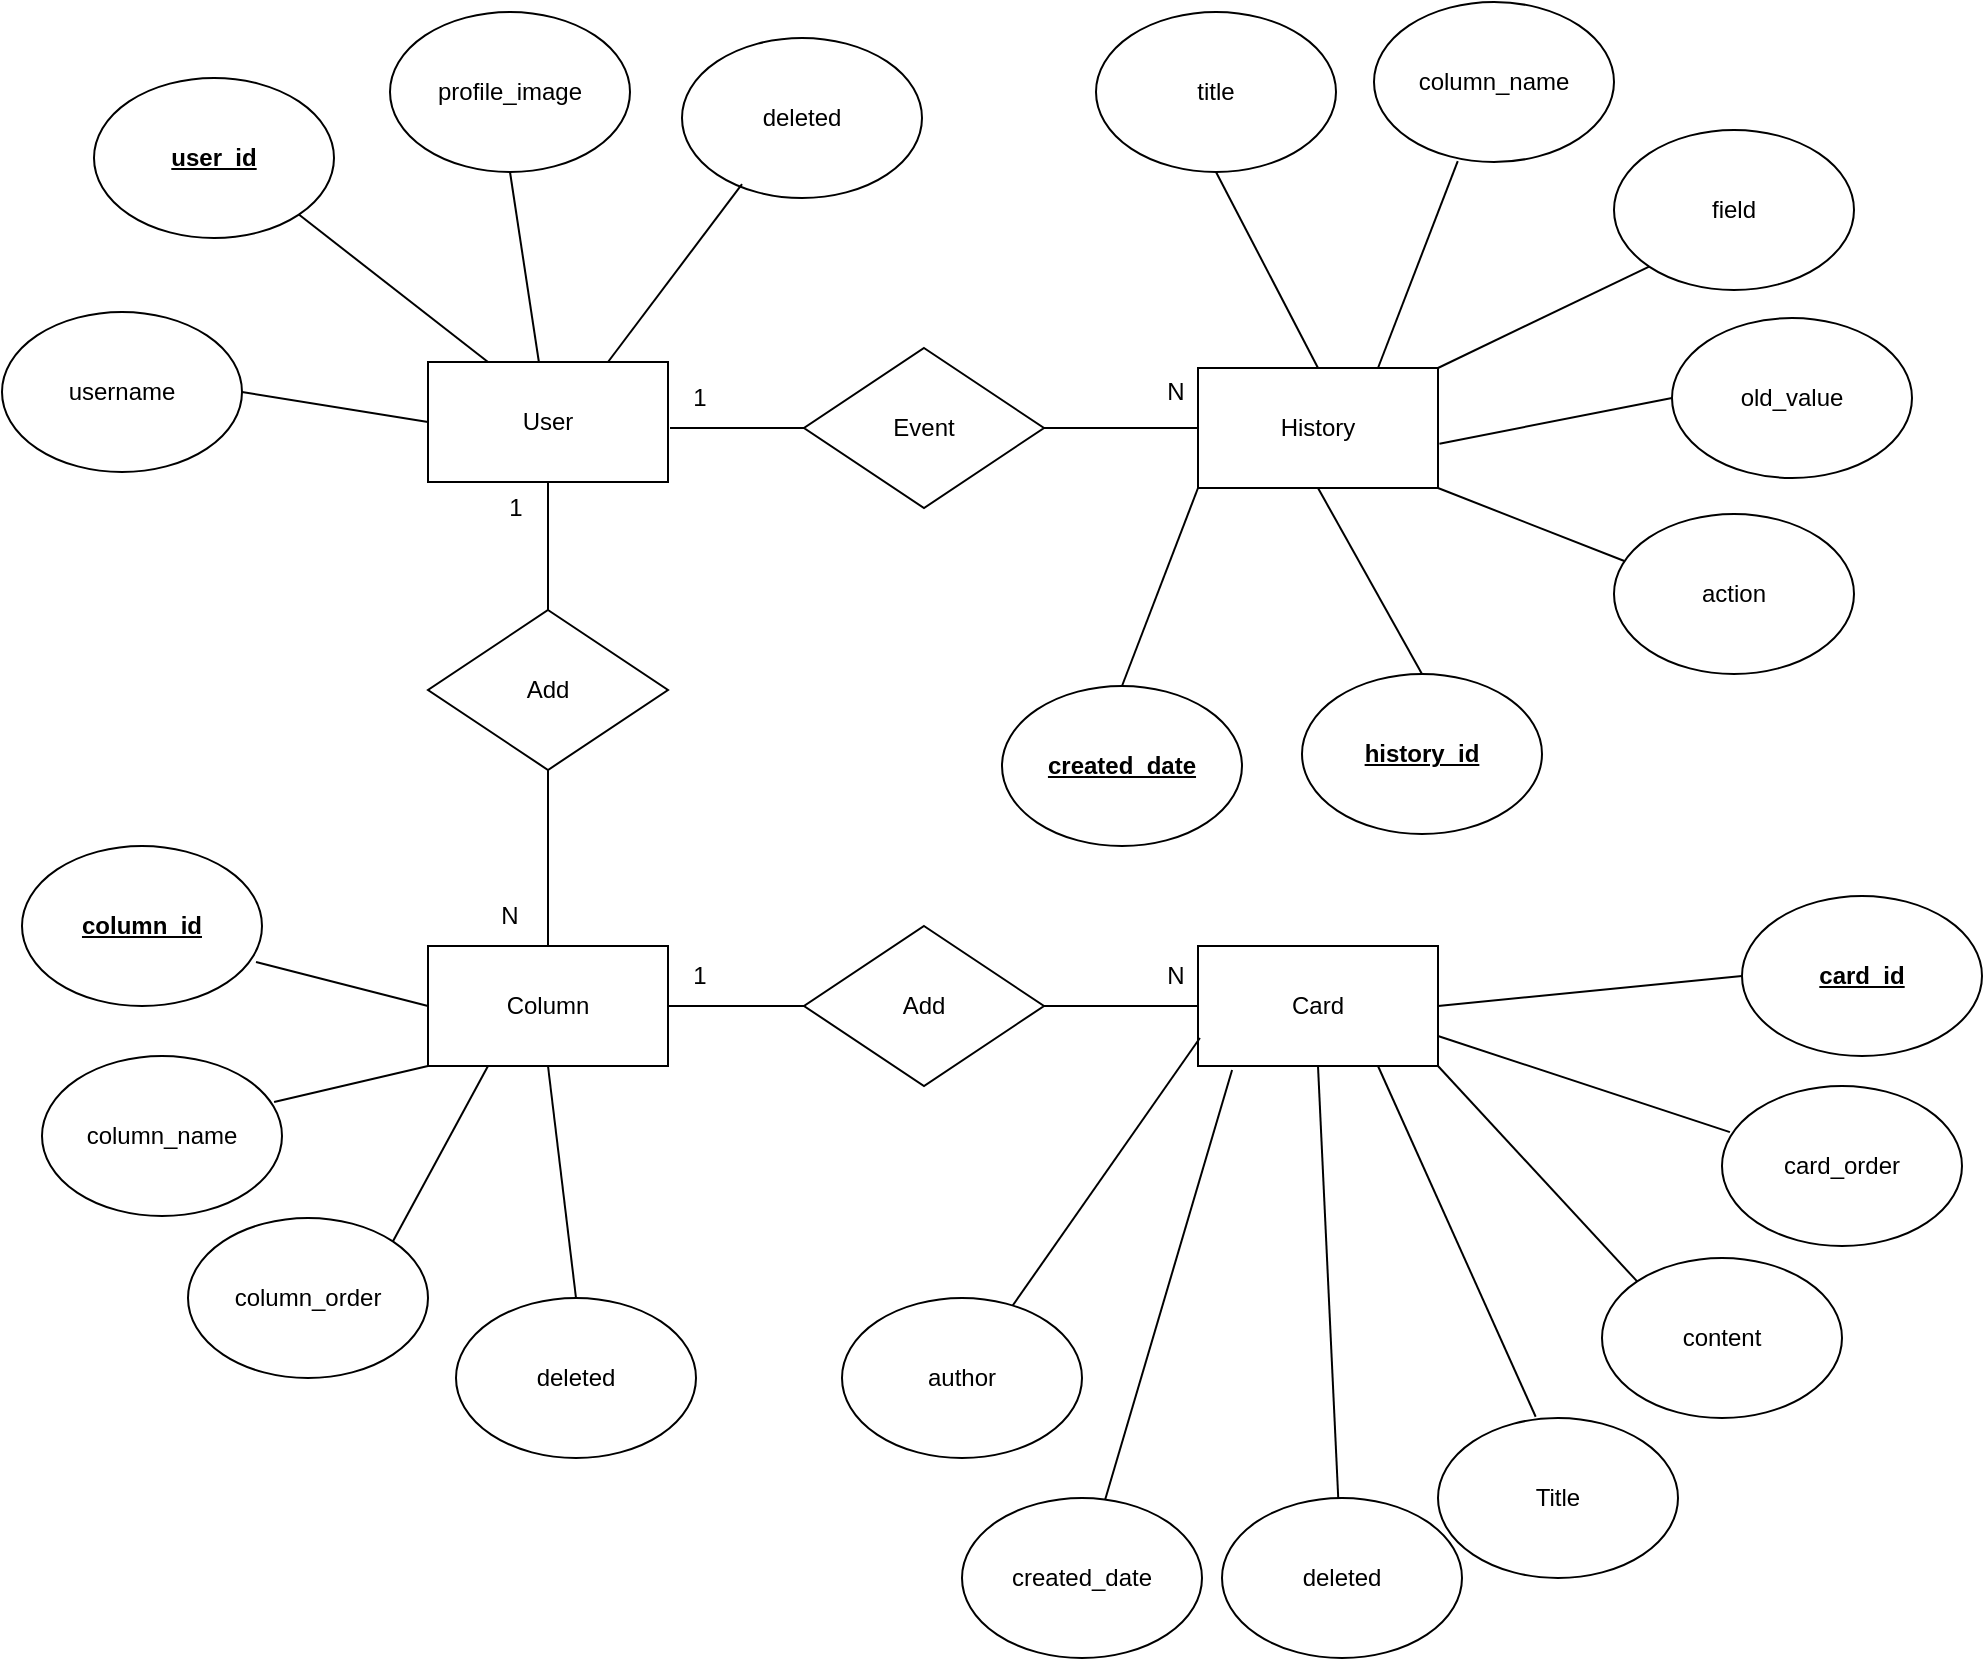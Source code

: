 <mxfile version="15.5.4" type="embed" pages="3"><diagram id="R2lEEEUBdFMjLlhIrx00" name="ER-diagram"><mxGraphModel dx="1266" dy="1119" grid="1" gridSize="10" guides="1" tooltips="1" connect="1" arrows="1" fold="1" page="1" pageScale="1" pageWidth="850" pageHeight="1100" math="0" shadow="0" extFonts="Permanent Marker^https://fonts.googleapis.com/css?family=Permanent+Marker"><root><mxCell id="0"/><mxCell id="1" parent="0"/><mxCell id="cfTX0fv1FB1LnRoCR7CJ-1" value="User" style="rounded=0;whiteSpace=wrap;html=1;" parent="1" vertex="1"><mxGeometry x="283" y="362" width="120" height="60" as="geometry"/></mxCell><mxCell id="cfTX0fv1FB1LnRoCR7CJ-3" value="Card" style="rounded=0;whiteSpace=wrap;html=1;" parent="1" vertex="1"><mxGeometry x="668" y="654" width="120" height="60" as="geometry"/></mxCell><mxCell id="cfTX0fv1FB1LnRoCR7CJ-6" value="Column" style="rounded=0;whiteSpace=wrap;html=1;" parent="1" vertex="1"><mxGeometry x="283" y="654" width="120" height="60" as="geometry"/></mxCell><mxCell id="cfTX0fv1FB1LnRoCR7CJ-7" value="Add" style="rhombus;whiteSpace=wrap;html=1;" parent="1" vertex="1"><mxGeometry x="471" y="644" width="120" height="80" as="geometry"/></mxCell><mxCell id="cfTX0fv1FB1LnRoCR7CJ-8" value="" style="endArrow=none;html=1;rounded=0;exitX=1;exitY=0.5;exitDx=0;exitDy=0;entryX=0;entryY=0.5;entryDx=0;entryDy=0;" parent="1" source="cfTX0fv1FB1LnRoCR7CJ-6" target="cfTX0fv1FB1LnRoCR7CJ-7" edge="1"><mxGeometry width="50" height="50" relative="1" as="geometry"><mxPoint x="469" y="684" as="sourcePoint"/><mxPoint x="519" y="634" as="targetPoint"/></mxGeometry></mxCell><mxCell id="cfTX0fv1FB1LnRoCR7CJ-9" value="" style="endArrow=none;html=1;rounded=0;entryX=0;entryY=0.5;entryDx=0;entryDy=0;exitX=1;exitY=0.5;exitDx=0;exitDy=0;" parent="1" source="cfTX0fv1FB1LnRoCR7CJ-7" target="cfTX0fv1FB1LnRoCR7CJ-3" edge="1"><mxGeometry width="50" height="50" relative="1" as="geometry"><mxPoint x="469" y="684" as="sourcePoint"/><mxPoint x="519" y="634" as="targetPoint"/></mxGeometry></mxCell><mxCell id="cfTX0fv1FB1LnRoCR7CJ-10" value="1" style="text;html=1;strokeColor=none;fillColor=none;align=center;verticalAlign=middle;whiteSpace=wrap;rounded=0;" parent="1" vertex="1"><mxGeometry x="389" y="654" width="60" height="30" as="geometry"/></mxCell><mxCell id="cfTX0fv1FB1LnRoCR7CJ-11" value="N" style="text;html=1;strokeColor=none;fillColor=none;align=center;verticalAlign=middle;whiteSpace=wrap;rounded=0;" parent="1" vertex="1"><mxGeometry x="627" y="654" width="60" height="30" as="geometry"/></mxCell><mxCell id="cfTX0fv1FB1LnRoCR7CJ-14" value="History" style="rounded=0;whiteSpace=wrap;html=1;" parent="1" vertex="1"><mxGeometry x="668" y="365" width="120" height="60" as="geometry"/></mxCell><mxCell id="cfTX0fv1FB1LnRoCR7CJ-15" value="title" style="ellipse;whiteSpace=wrap;html=1;" parent="1" vertex="1"><mxGeometry x="617" y="187" width="120" height="80" as="geometry"/></mxCell><mxCell id="cfTX0fv1FB1LnRoCR7CJ-17" value="action" style="ellipse;whiteSpace=wrap;html=1;" parent="1" vertex="1"><mxGeometry x="876" y="438" width="120" height="80" as="geometry"/></mxCell><mxCell id="cfTX0fv1FB1LnRoCR7CJ-26" value="1" style="text;html=1;strokeColor=none;fillColor=none;align=center;verticalAlign=middle;whiteSpace=wrap;rounded=0;" parent="1" vertex="1"><mxGeometry x="389" y="365" width="60" height="30" as="geometry"/></mxCell><mxCell id="cfTX0fv1FB1LnRoCR7CJ-27" value="N" style="text;html=1;strokeColor=none;fillColor=none;align=center;verticalAlign=middle;whiteSpace=wrap;rounded=0;" parent="1" vertex="1"><mxGeometry x="627" y="362" width="60" height="30" as="geometry"/></mxCell><mxCell id="cfTX0fv1FB1LnRoCR7CJ-31" value="" style="endArrow=none;html=1;rounded=0;exitX=0.5;exitY=0;exitDx=0;exitDy=0;entryX=0.5;entryY=1;entryDx=0;entryDy=0;" parent="1" source="cfTX0fv1FB1LnRoCR7CJ-14" target="cfTX0fv1FB1LnRoCR7CJ-15" edge="1"><mxGeometry width="50" height="50" relative="1" as="geometry"><mxPoint x="762" y="311" as="sourcePoint"/><mxPoint x="812" y="261" as="targetPoint"/></mxGeometry></mxCell><mxCell id="cfTX0fv1FB1LnRoCR7CJ-32" value="" style="endArrow=none;html=1;rounded=0;exitX=1;exitY=1;exitDx=0;exitDy=0;entryX=0.043;entryY=0.294;entryDx=0;entryDy=0;entryPerimeter=0;" parent="1" source="cfTX0fv1FB1LnRoCR7CJ-14" target="cfTX0fv1FB1LnRoCR7CJ-17" edge="1"><mxGeometry width="50" height="50" relative="1" as="geometry"><mxPoint x="794" y="350" as="sourcePoint"/><mxPoint x="651.0" y="294" as="targetPoint"/></mxGeometry></mxCell><mxCell id="cfTX0fv1FB1LnRoCR7CJ-37" value="Add" style="rhombus;whiteSpace=wrap;html=1;" parent="1" vertex="1"><mxGeometry x="283" y="486" width="120" height="80" as="geometry"/></mxCell><mxCell id="cfTX0fv1FB1LnRoCR7CJ-39" value="" style="endArrow=none;html=1;rounded=0;entryX=0.5;entryY=1;entryDx=0;entryDy=0;exitX=0.5;exitY=0;exitDx=0;exitDy=0;" parent="1" source="cfTX0fv1FB1LnRoCR7CJ-6" target="cfTX0fv1FB1LnRoCR7CJ-37" edge="1"><mxGeometry width="50" height="50" relative="1" as="geometry"><mxPoint x="329" y="557" as="sourcePoint"/><mxPoint x="379" y="507" as="targetPoint"/></mxGeometry></mxCell><mxCell id="cfTX0fv1FB1LnRoCR7CJ-40" value="" style="endArrow=none;html=1;rounded=0;entryX=0.5;entryY=1;entryDx=0;entryDy=0;exitX=0.5;exitY=0;exitDx=0;exitDy=0;" parent="1" source="cfTX0fv1FB1LnRoCR7CJ-37" target="cfTX0fv1FB1LnRoCR7CJ-1" edge="1"><mxGeometry width="50" height="50" relative="1" as="geometry"><mxPoint x="161" y="617" as="sourcePoint"/><mxPoint x="210.92" y="547.92" as="targetPoint"/></mxGeometry></mxCell><mxCell id="cfTX0fv1FB1LnRoCR7CJ-43" value="N" style="text;html=1;strokeColor=none;fillColor=none;align=center;verticalAlign=middle;whiteSpace=wrap;rounded=0;" parent="1" vertex="1"><mxGeometry x="294" y="624" width="60" height="30" as="geometry"/></mxCell><mxCell id="cfTX0fv1FB1LnRoCR7CJ-44" value="1" style="text;html=1;strokeColor=none;fillColor=none;align=center;verticalAlign=middle;whiteSpace=wrap;rounded=0;" parent="1" vertex="1"><mxGeometry x="297" y="420" width="60" height="30" as="geometry"/></mxCell><mxCell id="cfTX0fv1FB1LnRoCR7CJ-48" value="Title" style="ellipse;whiteSpace=wrap;html=1;" parent="1" vertex="1"><mxGeometry x="788" y="890" width="120" height="80" as="geometry"/></mxCell><mxCell id="cfTX0fv1FB1LnRoCR7CJ-49" value="content" style="ellipse;whiteSpace=wrap;html=1;" parent="1" vertex="1"><mxGeometry x="870" y="810" width="120" height="80" as="geometry"/></mxCell><mxCell id="cfTX0fv1FB1LnRoCR7CJ-50" value="" style="endArrow=none;html=1;rounded=0;entryX=0.75;entryY=1;entryDx=0;entryDy=0;exitX=0.407;exitY=-0.008;exitDx=0;exitDy=0;exitPerimeter=0;" parent="1" source="cfTX0fv1FB1LnRoCR7CJ-48" target="cfTX0fv1FB1LnRoCR7CJ-3" edge="1"><mxGeometry width="50" height="50" relative="1" as="geometry"><mxPoint x="394" y="605" as="sourcePoint"/><mxPoint x="444" y="555" as="targetPoint"/></mxGeometry></mxCell><mxCell id="cfTX0fv1FB1LnRoCR7CJ-51" value="" style="endArrow=none;html=1;rounded=0;entryX=1;entryY=1;entryDx=0;entryDy=0;exitX=0;exitY=0;exitDx=0;exitDy=0;" parent="1" source="cfTX0fv1FB1LnRoCR7CJ-49" target="cfTX0fv1FB1LnRoCR7CJ-3" edge="1"><mxGeometry width="50" height="50" relative="1" as="geometry"><mxPoint x="771.64" y="794.6" as="sourcePoint"/><mxPoint x="739" y="724" as="targetPoint"/></mxGeometry></mxCell><mxCell id="cfTX0fv1FB1LnRoCR7CJ-52" value="username" style="ellipse;whiteSpace=wrap;html=1;" parent="1" vertex="1"><mxGeometry x="70" y="337" width="120" height="80" as="geometry"/></mxCell><mxCell id="cfTX0fv1FB1LnRoCR7CJ-53" value="" style="endArrow=none;html=1;rounded=0;entryX=1;entryY=0.5;entryDx=0;entryDy=0;exitX=0;exitY=0.5;exitDx=0;exitDy=0;" parent="1" source="cfTX0fv1FB1LnRoCR7CJ-1" target="cfTX0fv1FB1LnRoCR7CJ-52" edge="1"><mxGeometry width="50" height="50" relative="1" as="geometry"><mxPoint x="363" y="506" as="sourcePoint"/><mxPoint x="413" y="456" as="targetPoint"/></mxGeometry></mxCell><mxCell id="cfTX0fv1FB1LnRoCR7CJ-54" value="profile_image" style="ellipse;whiteSpace=wrap;html=1;" parent="1" vertex="1"><mxGeometry x="264" y="187" width="120" height="80" as="geometry"/></mxCell><mxCell id="cfTX0fv1FB1LnRoCR7CJ-55" value="" style="endArrow=none;html=1;rounded=0;entryX=0.5;entryY=1;entryDx=0;entryDy=0;" parent="1" source="cfTX0fv1FB1LnRoCR7CJ-1" target="cfTX0fv1FB1LnRoCR7CJ-54" edge="1"><mxGeometry width="50" height="50" relative="1" as="geometry"><mxPoint x="413" y="387" as="sourcePoint"/><mxPoint x="482.0" y="387" as="targetPoint"/></mxGeometry></mxCell><mxCell id="cfTX0fv1FB1LnRoCR7CJ-56" value="&lt;u&gt;&lt;b&gt;user_id&lt;/b&gt;&lt;/u&gt;" style="ellipse;whiteSpace=wrap;html=1;" parent="1" vertex="1"><mxGeometry x="116" y="220" width="120" height="80" as="geometry"/></mxCell><mxCell id="cfTX0fv1FB1LnRoCR7CJ-57" value="" style="endArrow=none;html=1;rounded=0;entryX=1;entryY=1;entryDx=0;entryDy=0;exitX=0.25;exitY=0;exitDx=0;exitDy=0;" parent="1" source="cfTX0fv1FB1LnRoCR7CJ-1" target="cfTX0fv1FB1LnRoCR7CJ-56" edge="1"><mxGeometry width="50" height="50" relative="1" as="geometry"><mxPoint x="413" y="372" as="sourcePoint"/><mxPoint x="499.574" y="322.284" as="targetPoint"/></mxGeometry></mxCell><mxCell id="cfTX0fv1FB1LnRoCR7CJ-58" value="column_name" style="ellipse;whiteSpace=wrap;html=1;" parent="1" vertex="1"><mxGeometry x="756" y="182" width="120" height="80" as="geometry"/></mxCell><mxCell id="cfTX0fv1FB1LnRoCR7CJ-59" value="field" style="ellipse;whiteSpace=wrap;html=1;" parent="1" vertex="1"><mxGeometry x="876" y="246" width="120" height="80" as="geometry"/></mxCell><mxCell id="cfTX0fv1FB1LnRoCR7CJ-60" value="" style="endArrow=none;html=1;rounded=0;entryX=0.349;entryY=0.994;entryDx=0;entryDy=0;exitX=0.75;exitY=0;exitDx=0;exitDy=0;entryPerimeter=0;" parent="1" source="cfTX0fv1FB1LnRoCR7CJ-14" target="cfTX0fv1FB1LnRoCR7CJ-58" edge="1"><mxGeometry width="50" height="50" relative="1" as="geometry"><mxPoint x="808" y="453" as="sourcePoint"/><mxPoint x="858" y="403" as="targetPoint"/></mxGeometry></mxCell><mxCell id="cfTX0fv1FB1LnRoCR7CJ-61" value="" style="endArrow=none;html=1;rounded=0;entryX=0;entryY=1;entryDx=0;entryDy=0;exitX=1;exitY=0;exitDx=0;exitDy=0;" parent="1" source="cfTX0fv1FB1LnRoCR7CJ-14" target="cfTX0fv1FB1LnRoCR7CJ-59" edge="1"><mxGeometry width="50" height="50" relative="1" as="geometry"><mxPoint x="764" y="350" as="sourcePoint"/><mxPoint x="702" y="230" as="targetPoint"/></mxGeometry></mxCell><mxCell id="cfTX0fv1FB1LnRoCR7CJ-62" value="old_value" style="ellipse;whiteSpace=wrap;html=1;" parent="1" vertex="1"><mxGeometry x="905" y="340" width="120" height="80" as="geometry"/></mxCell><mxCell id="cfTX0fv1FB1LnRoCR7CJ-63" value="" style="endArrow=none;html=1;rounded=0;exitX=1.006;exitY=0.631;exitDx=0;exitDy=0;entryX=0;entryY=0.5;entryDx=0;entryDy=0;exitPerimeter=0;" parent="1" source="cfTX0fv1FB1LnRoCR7CJ-14" target="cfTX0fv1FB1LnRoCR7CJ-62" edge="1"><mxGeometry width="50" height="50" relative="1" as="geometry"><mxPoint x="854" y="365" as="sourcePoint"/><mxPoint x="962.44" y="332.08" as="targetPoint"/></mxGeometry></mxCell><mxCell id="cfTX0fv1FB1LnRoCR7CJ-65" value="column_name" style="ellipse;whiteSpace=wrap;html=1;" parent="1" vertex="1"><mxGeometry x="90" y="709" width="120" height="80" as="geometry"/></mxCell><mxCell id="cfTX0fv1FB1LnRoCR7CJ-67" value="" style="endArrow=none;html=1;rounded=0;exitX=0.967;exitY=0.288;exitDx=0;exitDy=0;exitPerimeter=0;entryX=0;entryY=1;entryDx=0;entryDy=0;" parent="1" source="cfTX0fv1FB1LnRoCR7CJ-65" target="cfTX0fv1FB1LnRoCR7CJ-6" edge="1"><mxGeometry width="50" height="50" relative="1" as="geometry"><mxPoint x="86" y="545" as="sourcePoint"/><mxPoint x="280" y="700" as="targetPoint"/></mxGeometry></mxCell><mxCell id="cfTX0fv1FB1LnRoCR7CJ-68" value="column_order" style="ellipse;whiteSpace=wrap;html=1;" parent="1" vertex="1"><mxGeometry x="163" y="790" width="120" height="80" as="geometry"/></mxCell><mxCell id="cfTX0fv1FB1LnRoCR7CJ-69" value="card_order" style="ellipse;whiteSpace=wrap;html=1;" parent="1" vertex="1"><mxGeometry x="930" y="724" width="120" height="80" as="geometry"/></mxCell><mxCell id="cfTX0fv1FB1LnRoCR7CJ-70" value="" style="endArrow=none;html=1;rounded=0;entryX=0.033;entryY=0.288;entryDx=0;entryDy=0;exitX=1;exitY=0.75;exitDx=0;exitDy=0;entryPerimeter=0;" parent="1" source="cfTX0fv1FB1LnRoCR7CJ-3" target="cfTX0fv1FB1LnRoCR7CJ-69" edge="1"><mxGeometry width="50" height="50" relative="1" as="geometry"><mxPoint x="490" y="520" as="sourcePoint"/><mxPoint x="540" y="470" as="targetPoint"/></mxGeometry></mxCell><mxCell id="cfTX0fv1FB1LnRoCR7CJ-71" value="" style="endArrow=none;html=1;rounded=0;entryX=0.25;entryY=1;entryDx=0;entryDy=0;exitX=1;exitY=0;exitDx=0;exitDy=0;" parent="1" source="cfTX0fv1FB1LnRoCR7CJ-68" target="cfTX0fv1FB1LnRoCR7CJ-6" edge="1"><mxGeometry width="50" height="50" relative="1" as="geometry"><mxPoint x="490" y="520" as="sourcePoint"/><mxPoint x="540" y="470" as="targetPoint"/></mxGeometry></mxCell><mxCell id="cfTX0fv1FB1LnRoCR7CJ-72" value="Event" style="rhombus;whiteSpace=wrap;html=1;" parent="1" vertex="1"><mxGeometry x="471" y="355" width="120" height="80" as="geometry"/></mxCell><mxCell id="cfTX0fv1FB1LnRoCR7CJ-75" value="" style="endArrow=none;html=1;rounded=0;entryX=0.25;entryY=1;entryDx=0;entryDy=0;exitX=0;exitY=0.5;exitDx=0;exitDy=0;" parent="1" source="cfTX0fv1FB1LnRoCR7CJ-72" target="cfTX0fv1FB1LnRoCR7CJ-26" edge="1"><mxGeometry width="50" height="50" relative="1" as="geometry"><mxPoint x="353" y="496" as="sourcePoint"/><mxPoint x="353" y="432" as="targetPoint"/></mxGeometry></mxCell><mxCell id="cfTX0fv1FB1LnRoCR7CJ-76" value="" style="endArrow=none;html=1;rounded=0;entryX=1;entryY=0.5;entryDx=0;entryDy=0;exitX=0;exitY=0.5;exitDx=0;exitDy=0;" parent="1" source="cfTX0fv1FB1LnRoCR7CJ-14" target="cfTX0fv1FB1LnRoCR7CJ-72" edge="1"><mxGeometry width="50" height="50" relative="1" as="geometry"><mxPoint x="481" y="405" as="sourcePoint"/><mxPoint x="414" y="405" as="targetPoint"/></mxGeometry></mxCell><mxCell id="cfTX0fv1FB1LnRoCR7CJ-77" value="deleted" style="ellipse;whiteSpace=wrap;html=1;" parent="1" vertex="1"><mxGeometry x="410" y="200" width="120" height="80" as="geometry"/></mxCell><mxCell id="cfTX0fv1FB1LnRoCR7CJ-78" value="" style="endArrow=none;html=1;rounded=0;entryX=0.25;entryY=0.913;entryDx=0;entryDy=0;entryPerimeter=0;exitX=0.75;exitY=0;exitDx=0;exitDy=0;" parent="1" source="cfTX0fv1FB1LnRoCR7CJ-1" target="cfTX0fv1FB1LnRoCR7CJ-77" edge="1"><mxGeometry width="50" height="50" relative="1" as="geometry"><mxPoint x="490" y="550" as="sourcePoint"/><mxPoint x="540" y="500" as="targetPoint"/></mxGeometry></mxCell><mxCell id="cfTX0fv1FB1LnRoCR7CJ-82" value="deleted" style="ellipse;whiteSpace=wrap;html=1;" parent="1" vertex="1"><mxGeometry x="680" y="930" width="120" height="80" as="geometry"/></mxCell><mxCell id="cfTX0fv1FB1LnRoCR7CJ-83" value="" style="endArrow=none;html=1;rounded=0;entryX=0.5;entryY=1;entryDx=0;entryDy=0;" parent="1" source="cfTX0fv1FB1LnRoCR7CJ-82" target="cfTX0fv1FB1LnRoCR7CJ-3" edge="1"><mxGeometry width="50" height="50" relative="1" as="geometry"><mxPoint x="768" y="435" as="sourcePoint"/><mxPoint x="827.44" y="522.32" as="targetPoint"/></mxGeometry></mxCell><mxCell id="cfTX0fv1FB1LnRoCR7CJ-84" value="deleted" style="ellipse;whiteSpace=wrap;html=1;" parent="1" vertex="1"><mxGeometry x="297" y="830" width="120" height="80" as="geometry"/></mxCell><mxCell id="cfTX0fv1FB1LnRoCR7CJ-85" value="" style="endArrow=none;html=1;rounded=0;entryX=0.5;entryY=1;entryDx=0;entryDy=0;exitX=0.5;exitY=0;exitDx=0;exitDy=0;" parent="1" source="cfTX0fv1FB1LnRoCR7CJ-84" target="cfTX0fv1FB1LnRoCR7CJ-6" edge="1"><mxGeometry width="50" height="50" relative="1" as="geometry"><mxPoint x="228.426" y="781.716" as="sourcePoint"/><mxPoint x="323" y="724" as="targetPoint"/></mxGeometry></mxCell><mxCell id="pYAy-8-eSZy47OHJ8XKb-3" value="&lt;u&gt;&lt;b&gt;history_id&lt;/b&gt;&lt;/u&gt;" style="ellipse;whiteSpace=wrap;html=1;" parent="1" vertex="1"><mxGeometry x="720" y="518" width="120" height="80" as="geometry"/></mxCell><mxCell id="pYAy-8-eSZy47OHJ8XKb-4" value="" style="endArrow=none;html=1;rounded=0;entryX=0.5;entryY=1;entryDx=0;entryDy=0;exitX=0.5;exitY=0;exitDx=0;exitDy=0;" parent="1" source="pYAy-8-eSZy47OHJ8XKb-3" target="cfTX0fv1FB1LnRoCR7CJ-14" edge="1"><mxGeometry width="50" height="50" relative="1" as="geometry"><mxPoint x="720" y="570" as="sourcePoint"/><mxPoint x="770" y="520" as="targetPoint"/></mxGeometry></mxCell><mxCell id="pYAy-8-eSZy47OHJ8XKb-5" value="" style="endArrow=none;html=1;rounded=0;exitX=1;exitY=0.5;exitDx=0;exitDy=0;entryX=0;entryY=0.5;entryDx=0;entryDy=0;" parent="1" source="cfTX0fv1FB1LnRoCR7CJ-3" target="pYAy-8-eSZy47OHJ8XKb-7" edge="1"><mxGeometry width="50" height="50" relative="1" as="geometry"><mxPoint x="798" y="709" as="sourcePoint"/><mxPoint x="940" y="670" as="targetPoint"/></mxGeometry></mxCell><mxCell id="pYAy-8-eSZy47OHJ8XKb-7" value="&lt;u&gt;&lt;b&gt;card_id&lt;/b&gt;&lt;/u&gt;" style="ellipse;whiteSpace=wrap;html=1;" parent="1" vertex="1"><mxGeometry x="940" y="629" width="120" height="80" as="geometry"/></mxCell><mxCell id="pYAy-8-eSZy47OHJ8XKb-8" value="&lt;u&gt;&lt;b&gt;column_id&lt;/b&gt;&lt;/u&gt;" style="ellipse;whiteSpace=wrap;html=1;" parent="1" vertex="1"><mxGeometry x="80" y="604" width="120" height="80" as="geometry"/></mxCell><mxCell id="pYAy-8-eSZy47OHJ8XKb-9" value="" style="endArrow=none;html=1;rounded=0;exitX=0.975;exitY=0.725;exitDx=0;exitDy=0;exitPerimeter=0;entryX=0;entryY=0.5;entryDx=0;entryDy=0;" parent="1" source="pYAy-8-eSZy47OHJ8XKb-8" target="cfTX0fv1FB1LnRoCR7CJ-6" edge="1"><mxGeometry width="50" height="50" relative="1" as="geometry"><mxPoint x="206.04" y="733.04" as="sourcePoint"/><mxPoint x="290" y="710" as="targetPoint"/></mxGeometry></mxCell><mxCell id="WkFVnvuroHdCiAqMD5DS-1" value="created_date" style="ellipse;whiteSpace=wrap;html=1;" vertex="1" parent="1"><mxGeometry x="550" y="930" width="120" height="80" as="geometry"/></mxCell><mxCell id="WkFVnvuroHdCiAqMD5DS-2" value="" style="endArrow=none;html=1;rounded=0;entryX=0.142;entryY=1.033;entryDx=0;entryDy=0;entryPerimeter=0;" edge="1" parent="1" source="WkFVnvuroHdCiAqMD5DS-1" target="cfTX0fv1FB1LnRoCR7CJ-3"><mxGeometry width="50" height="50" relative="1" as="geometry"><mxPoint x="708" y="430" as="sourcePoint"/><mxPoint x="668" y="709" as="targetPoint"/></mxGeometry></mxCell><mxCell id="WkFVnvuroHdCiAqMD5DS-3" value="author" style="ellipse;whiteSpace=wrap;html=1;" vertex="1" parent="1"><mxGeometry x="490" y="830" width="120" height="80" as="geometry"/></mxCell><mxCell id="WkFVnvuroHdCiAqMD5DS-4" value="" style="endArrow=none;html=1;rounded=0;entryX=0.008;entryY=0.767;entryDx=0;entryDy=0;entryPerimeter=0;" edge="1" parent="1" source="WkFVnvuroHdCiAqMD5DS-3" target="cfTX0fv1FB1LnRoCR7CJ-3"><mxGeometry width="50" height="50" relative="1" as="geometry"><mxPoint x="648" y="330" as="sourcePoint"/><mxPoint x="608" y="609" as="targetPoint"/></mxGeometry></mxCell><mxCell id="WkFVnvuroHdCiAqMD5DS-5" value="&lt;u&gt;&lt;b&gt;created_date&lt;/b&gt;&lt;/u&gt;" style="ellipse;whiteSpace=wrap;html=1;" vertex="1" parent="1"><mxGeometry x="570" y="524" width="120" height="80" as="geometry"/></mxCell><mxCell id="WkFVnvuroHdCiAqMD5DS-6" value="" style="endArrow=none;html=1;rounded=0;entryX=0;entryY=1;entryDx=0;entryDy=0;exitX=0.5;exitY=0;exitDx=0;exitDy=0;" edge="1" parent="1" source="WkFVnvuroHdCiAqMD5DS-5" target="cfTX0fv1FB1LnRoCR7CJ-14"><mxGeometry width="50" height="50" relative="1" as="geometry"><mxPoint x="580" y="567" as="sourcePoint"/><mxPoint x="588" y="422" as="targetPoint"/></mxGeometry></mxCell></root></mxGraphModel></diagram><diagram id="3Mj_N4ceJ7-gKBOsm1vR" name="Schema"><mxGraphModel dx="738" dy="653" grid="1" gridSize="10" guides="1" tooltips="1" connect="1" arrows="1" fold="1" page="1" pageScale="1" pageWidth="827" pageHeight="1169" math="0" shadow="0"><root><mxCell id="0"/><mxCell id="1" parent="0"/><mxCell id="s-Qw_RlzwjVVCReGhYUF-1" value="User" style="shape=table;startSize=30;container=1;collapsible=1;childLayout=tableLayout;fixedRows=1;rowLines=0;fontStyle=1;align=center;resizeLast=1;" parent="1" vertex="1"><mxGeometry x="90" y="120" width="220" height="150" as="geometry"/></mxCell><mxCell id="s-Qw_RlzwjVVCReGhYUF-2" value="" style="shape=tableRow;horizontal=0;startSize=0;swimlaneHead=0;swimlaneBody=0;fillColor=none;collapsible=0;dropTarget=0;points=[[0,0.5],[1,0.5]];portConstraint=eastwest;top=0;left=0;right=0;bottom=1;" parent="s-Qw_RlzwjVVCReGhYUF-1" vertex="1"><mxGeometry y="30" width="220" height="30" as="geometry"/></mxCell><mxCell id="s-Qw_RlzwjVVCReGhYUF-3" value="PK" style="shape=partialRectangle;connectable=0;fillColor=none;top=0;left=0;bottom=0;right=0;fontStyle=1;overflow=hidden;" parent="s-Qw_RlzwjVVCReGhYUF-2" vertex="1"><mxGeometry width="30" height="30" as="geometry"><mxRectangle width="30" height="30" as="alternateBounds"/></mxGeometry></mxCell><mxCell id="s-Qw_RlzwjVVCReGhYUF-4" value="user_id" style="shape=partialRectangle;connectable=0;fillColor=none;top=0;left=0;bottom=0;right=0;align=left;spacingLeft=6;fontStyle=5;overflow=hidden;" parent="s-Qw_RlzwjVVCReGhYUF-2" vertex="1"><mxGeometry x="30" width="190" height="30" as="geometry"><mxRectangle width="190" height="30" as="alternateBounds"/></mxGeometry></mxCell><mxCell id="s-Qw_RlzwjVVCReGhYUF-5" value="" style="shape=tableRow;horizontal=0;startSize=0;swimlaneHead=0;swimlaneBody=0;fillColor=none;collapsible=0;dropTarget=0;points=[[0,0.5],[1,0.5]];portConstraint=eastwest;top=0;left=0;right=0;bottom=0;" parent="s-Qw_RlzwjVVCReGhYUF-1" vertex="1"><mxGeometry y="60" width="220" height="30" as="geometry"/></mxCell><mxCell id="s-Qw_RlzwjVVCReGhYUF-6" value="" style="shape=partialRectangle;connectable=0;fillColor=none;top=0;left=0;bottom=0;right=0;editable=1;overflow=hidden;" parent="s-Qw_RlzwjVVCReGhYUF-5" vertex="1"><mxGeometry width="30" height="30" as="geometry"><mxRectangle width="30" height="30" as="alternateBounds"/></mxGeometry></mxCell><mxCell id="s-Qw_RlzwjVVCReGhYUF-7" value="username        " style="shape=partialRectangle;connectable=0;fillColor=none;top=0;left=0;bottom=0;right=0;align=left;spacingLeft=6;overflow=hidden;" parent="s-Qw_RlzwjVVCReGhYUF-5" vertex="1"><mxGeometry x="30" width="190" height="30" as="geometry"><mxRectangle width="190" height="30" as="alternateBounds"/></mxGeometry></mxCell><mxCell id="s-Qw_RlzwjVVCReGhYUF-8" value="" style="shape=tableRow;horizontal=0;startSize=0;swimlaneHead=0;swimlaneBody=0;fillColor=none;collapsible=0;dropTarget=0;points=[[0,0.5],[1,0.5]];portConstraint=eastwest;top=0;left=0;right=0;bottom=0;" parent="s-Qw_RlzwjVVCReGhYUF-1" vertex="1"><mxGeometry y="90" width="220" height="30" as="geometry"/></mxCell><mxCell id="s-Qw_RlzwjVVCReGhYUF-9" value="            " style="shape=partialRectangle;connectable=0;fillColor=none;top=0;left=0;bottom=0;right=0;editable=1;overflow=hidden;" parent="s-Qw_RlzwjVVCReGhYUF-8" vertex="1"><mxGeometry width="30" height="30" as="geometry"><mxRectangle width="30" height="30" as="alternateBounds"/></mxGeometry></mxCell><mxCell id="s-Qw_RlzwjVVCReGhYUF-10" value="profile_image" style="shape=partialRectangle;connectable=0;fillColor=none;top=0;left=0;bottom=0;right=0;align=left;spacingLeft=6;overflow=hidden;" parent="s-Qw_RlzwjVVCReGhYUF-8" vertex="1"><mxGeometry x="30" width="190" height="30" as="geometry"><mxRectangle width="190" height="30" as="alternateBounds"/></mxGeometry></mxCell><mxCell id="s-Qw_RlzwjVVCReGhYUF-11" value="" style="shape=tableRow;horizontal=0;startSize=0;swimlaneHead=0;swimlaneBody=0;fillColor=none;collapsible=0;dropTarget=0;points=[[0,0.5],[1,0.5]];portConstraint=eastwest;top=0;left=0;right=0;bottom=0;" parent="s-Qw_RlzwjVVCReGhYUF-1" vertex="1"><mxGeometry y="120" width="220" height="30" as="geometry"/></mxCell><mxCell id="s-Qw_RlzwjVVCReGhYUF-12" value="" style="shape=partialRectangle;connectable=0;fillColor=none;top=0;left=0;bottom=0;right=0;editable=1;overflow=hidden;" parent="s-Qw_RlzwjVVCReGhYUF-11" vertex="1"><mxGeometry width="30" height="30" as="geometry"><mxRectangle width="30" height="30" as="alternateBounds"/></mxGeometry></mxCell><mxCell id="s-Qw_RlzwjVVCReGhYUF-13" value="deleted" style="shape=partialRectangle;connectable=0;fillColor=none;top=0;left=0;bottom=0;right=0;align=left;spacingLeft=6;overflow=hidden;" parent="s-Qw_RlzwjVVCReGhYUF-11" vertex="1"><mxGeometry x="30" width="190" height="30" as="geometry"><mxRectangle width="190" height="30" as="alternateBounds"/></mxGeometry></mxCell><mxCell id="s-Qw_RlzwjVVCReGhYUF-35" value="History" style="shape=table;startSize=30;container=1;collapsible=1;childLayout=tableLayout;fixedRows=1;rowLines=0;fontStyle=1;align=center;resizeLast=1;" parent="1" vertex="1"><mxGeometry x="420" y="120" width="220" height="270" as="geometry"/></mxCell><mxCell id="s-Qw_RlzwjVVCReGhYUF-36" value="" style="shape=tableRow;horizontal=0;startSize=0;swimlaneHead=0;swimlaneBody=0;fillColor=none;collapsible=0;dropTarget=0;points=[[0,0.5],[1,0.5]];portConstraint=eastwest;top=0;left=0;right=0;bottom=1;" parent="s-Qw_RlzwjVVCReGhYUF-35" vertex="1"><mxGeometry y="30" width="220" height="30" as="geometry"/></mxCell><mxCell id="s-Qw_RlzwjVVCReGhYUF-37" value="PK" style="shape=partialRectangle;connectable=0;fillColor=none;top=0;left=0;bottom=0;right=0;fontStyle=1;overflow=hidden;" parent="s-Qw_RlzwjVVCReGhYUF-36" vertex="1"><mxGeometry width="30" height="30" as="geometry"><mxRectangle width="30" height="30" as="alternateBounds"/></mxGeometry></mxCell><mxCell id="s-Qw_RlzwjVVCReGhYUF-38" value="history_id" style="shape=partialRectangle;connectable=0;fillColor=none;top=0;left=0;bottom=0;right=0;align=left;spacingLeft=6;fontStyle=5;overflow=hidden;" parent="s-Qw_RlzwjVVCReGhYUF-36" vertex="1"><mxGeometry x="30" width="190" height="30" as="geometry"><mxRectangle width="190" height="30" as="alternateBounds"/></mxGeometry></mxCell><mxCell id="s-Qw_RlzwjVVCReGhYUF-39" value="" style="shape=tableRow;horizontal=0;startSize=0;swimlaneHead=0;swimlaneBody=0;fillColor=none;collapsible=0;dropTarget=0;points=[[0,0.5],[1,0.5]];portConstraint=eastwest;top=0;left=0;right=0;bottom=0;" parent="s-Qw_RlzwjVVCReGhYUF-35" vertex="1"><mxGeometry y="60" width="220" height="30" as="geometry"/></mxCell><mxCell id="s-Qw_RlzwjVVCReGhYUF-40" value="FK" style="shape=partialRectangle;connectable=0;fillColor=none;top=0;left=0;bottom=0;right=0;editable=1;overflow=hidden;fontStyle=1" parent="s-Qw_RlzwjVVCReGhYUF-39" vertex="1"><mxGeometry width="30" height="30" as="geometry"><mxRectangle width="30" height="30" as="alternateBounds"/></mxGeometry></mxCell><mxCell id="s-Qw_RlzwjVVCReGhYUF-41" value="user_id" style="shape=partialRectangle;connectable=0;fillColor=none;top=0;left=0;bottom=0;right=0;align=left;spacingLeft=6;overflow=hidden;" parent="s-Qw_RlzwjVVCReGhYUF-39" vertex="1"><mxGeometry x="30" width="190" height="30" as="geometry"><mxRectangle width="190" height="30" as="alternateBounds"/></mxGeometry></mxCell><mxCell id="s-Qw_RlzwjVVCReGhYUF-42" value="" style="shape=tableRow;horizontal=0;startSize=0;swimlaneHead=0;swimlaneBody=0;fillColor=none;collapsible=0;dropTarget=0;points=[[0,0.5],[1,0.5]];portConstraint=eastwest;top=0;left=0;right=0;bottom=0;" parent="s-Qw_RlzwjVVCReGhYUF-35" vertex="1"><mxGeometry y="90" width="220" height="30" as="geometry"/></mxCell><mxCell id="s-Qw_RlzwjVVCReGhYUF-43" value="            " style="shape=partialRectangle;connectable=0;fillColor=none;top=0;left=0;bottom=0;right=0;editable=1;overflow=hidden;" parent="s-Qw_RlzwjVVCReGhYUF-42" vertex="1"><mxGeometry width="30" height="30" as="geometry"><mxRectangle width="30" height="30" as="alternateBounds"/></mxGeometry></mxCell><mxCell id="s-Qw_RlzwjVVCReGhYUF-44" value="created_date" style="shape=partialRectangle;connectable=0;fillColor=none;top=0;left=0;bottom=0;right=0;align=left;spacingLeft=6;overflow=hidden;" parent="s-Qw_RlzwjVVCReGhYUF-42" vertex="1"><mxGeometry x="30" width="190" height="30" as="geometry"><mxRectangle width="190" height="30" as="alternateBounds"/></mxGeometry></mxCell><mxCell id="s-Qw_RlzwjVVCReGhYUF-45" value="" style="shape=tableRow;horizontal=0;startSize=0;swimlaneHead=0;swimlaneBody=0;fillColor=none;collapsible=0;dropTarget=0;points=[[0,0.5],[1,0.5]];portConstraint=eastwest;top=0;left=0;right=0;bottom=0;" parent="s-Qw_RlzwjVVCReGhYUF-35" vertex="1"><mxGeometry y="120" width="220" height="30" as="geometry"/></mxCell><mxCell id="s-Qw_RlzwjVVCReGhYUF-46" value="" style="shape=partialRectangle;connectable=0;fillColor=none;top=0;left=0;bottom=0;right=0;editable=1;overflow=hidden;" parent="s-Qw_RlzwjVVCReGhYUF-45" vertex="1"><mxGeometry width="30" height="30" as="geometry"><mxRectangle width="30" height="30" as="alternateBounds"/></mxGeometry></mxCell><mxCell id="s-Qw_RlzwjVVCReGhYUF-47" value="title" style="shape=partialRectangle;connectable=0;fillColor=none;top=0;left=0;bottom=0;right=0;align=left;spacingLeft=6;overflow=hidden;" parent="s-Qw_RlzwjVVCReGhYUF-45" vertex="1"><mxGeometry x="30" width="190" height="30" as="geometry"><mxRectangle width="190" height="30" as="alternateBounds"/></mxGeometry></mxCell><mxCell id="s-Qw_RlzwjVVCReGhYUF-48" value="" style="shape=tableRow;horizontal=0;startSize=0;swimlaneHead=0;swimlaneBody=0;fillColor=none;collapsible=0;dropTarget=0;points=[[0,0.5],[1,0.5]];portConstraint=eastwest;top=0;left=0;right=0;bottom=0;" parent="1" vertex="1"><mxGeometry x="420" y="270" width="220" height="30" as="geometry"/></mxCell><mxCell id="s-Qw_RlzwjVVCReGhYUF-49" value="" style="shape=partialRectangle;connectable=0;fillColor=none;top=0;left=0;bottom=0;right=0;editable=1;overflow=hidden;" parent="s-Qw_RlzwjVVCReGhYUF-48" vertex="1"><mxGeometry width="30" height="30" as="geometry"><mxRectangle width="30" height="30" as="alternateBounds"/></mxGeometry></mxCell><mxCell id="s-Qw_RlzwjVVCReGhYUF-79" value="Column" style="shape=table;startSize=30;container=1;collapsible=1;childLayout=tableLayout;fixedRows=1;rowLines=0;fontStyle=1;align=center;resizeLast=1;" parent="1" vertex="1"><mxGeometry x="90" y="500" width="220" height="180" as="geometry"/></mxCell><mxCell id="s-Qw_RlzwjVVCReGhYUF-80" value="" style="shape=tableRow;horizontal=0;startSize=0;swimlaneHead=0;swimlaneBody=0;fillColor=none;collapsible=0;dropTarget=0;points=[[0,0.5],[1,0.5]];portConstraint=eastwest;top=0;left=0;right=0;bottom=1;" parent="s-Qw_RlzwjVVCReGhYUF-79" vertex="1"><mxGeometry y="30" width="220" height="30" as="geometry"/></mxCell><mxCell id="s-Qw_RlzwjVVCReGhYUF-81" value="PK" style="shape=partialRectangle;connectable=0;fillColor=none;top=0;left=0;bottom=0;right=0;fontStyle=1;overflow=hidden;" parent="s-Qw_RlzwjVVCReGhYUF-80" vertex="1"><mxGeometry width="30" height="30" as="geometry"><mxRectangle width="30" height="30" as="alternateBounds"/></mxGeometry></mxCell><mxCell id="s-Qw_RlzwjVVCReGhYUF-82" value="column_id" style="shape=partialRectangle;connectable=0;fillColor=none;top=0;left=0;bottom=0;right=0;align=left;spacingLeft=6;fontStyle=5;overflow=hidden;" parent="s-Qw_RlzwjVVCReGhYUF-80" vertex="1"><mxGeometry x="30" width="190" height="30" as="geometry"><mxRectangle width="190" height="30" as="alternateBounds"/></mxGeometry></mxCell><mxCell id="s-Qw_RlzwjVVCReGhYUF-83" value="" style="shape=tableRow;horizontal=0;startSize=0;swimlaneHead=0;swimlaneBody=0;fillColor=none;collapsible=0;dropTarget=0;points=[[0,0.5],[1,0.5]];portConstraint=eastwest;top=0;left=0;right=0;bottom=0;" parent="s-Qw_RlzwjVVCReGhYUF-79" vertex="1"><mxGeometry y="60" width="220" height="30" as="geometry"/></mxCell><mxCell id="s-Qw_RlzwjVVCReGhYUF-84" value="FK" style="shape=partialRectangle;connectable=0;fillColor=none;top=0;left=0;bottom=0;right=0;editable=1;overflow=hidden;fontStyle=1" parent="s-Qw_RlzwjVVCReGhYUF-83" vertex="1"><mxGeometry width="30" height="30" as="geometry"><mxRectangle width="30" height="30" as="alternateBounds"/></mxGeometry></mxCell><mxCell id="s-Qw_RlzwjVVCReGhYUF-85" value="user_id" style="shape=partialRectangle;connectable=0;fillColor=none;top=0;left=0;bottom=0;right=0;align=left;spacingLeft=6;overflow=hidden;" parent="s-Qw_RlzwjVVCReGhYUF-83" vertex="1"><mxGeometry x="30" width="190" height="30" as="geometry"><mxRectangle width="190" height="30" as="alternateBounds"/></mxGeometry></mxCell><mxCell id="s-Qw_RlzwjVVCReGhYUF-86" value="" style="shape=tableRow;horizontal=0;startSize=0;swimlaneHead=0;swimlaneBody=0;fillColor=none;collapsible=0;dropTarget=0;points=[[0,0.5],[1,0.5]];portConstraint=eastwest;top=0;left=0;right=0;bottom=0;" parent="s-Qw_RlzwjVVCReGhYUF-79" vertex="1"><mxGeometry y="90" width="220" height="30" as="geometry"/></mxCell><mxCell id="s-Qw_RlzwjVVCReGhYUF-87" value="            " style="shape=partialRectangle;connectable=0;fillColor=none;top=0;left=0;bottom=0;right=0;editable=1;overflow=hidden;" parent="s-Qw_RlzwjVVCReGhYUF-86" vertex="1"><mxGeometry width="30" height="30" as="geometry"><mxRectangle width="30" height="30" as="alternateBounds"/></mxGeometry></mxCell><mxCell id="s-Qw_RlzwjVVCReGhYUF-88" value="column_name" style="shape=partialRectangle;connectable=0;fillColor=none;top=0;left=0;bottom=0;right=0;align=left;spacingLeft=6;overflow=hidden;" parent="s-Qw_RlzwjVVCReGhYUF-86" vertex="1"><mxGeometry x="30" width="190" height="30" as="geometry"><mxRectangle width="190" height="30" as="alternateBounds"/></mxGeometry></mxCell><mxCell id="s-Qw_RlzwjVVCReGhYUF-89" value="" style="shape=tableRow;horizontal=0;startSize=0;swimlaneHead=0;swimlaneBody=0;fillColor=none;collapsible=0;dropTarget=0;points=[[0,0.5],[1,0.5]];portConstraint=eastwest;top=0;left=0;right=0;bottom=0;" parent="s-Qw_RlzwjVVCReGhYUF-79" vertex="1"><mxGeometry y="120" width="220" height="30" as="geometry"/></mxCell><mxCell id="s-Qw_RlzwjVVCReGhYUF-90" value="" style="shape=partialRectangle;connectable=0;fillColor=none;top=0;left=0;bottom=0;right=0;editable=1;overflow=hidden;" parent="s-Qw_RlzwjVVCReGhYUF-89" vertex="1"><mxGeometry width="30" height="30" as="geometry"><mxRectangle width="30" height="30" as="alternateBounds"/></mxGeometry></mxCell><mxCell id="s-Qw_RlzwjVVCReGhYUF-91" value="column_order" style="shape=partialRectangle;connectable=0;fillColor=none;top=0;left=0;bottom=0;right=0;align=left;spacingLeft=6;overflow=hidden;" parent="s-Qw_RlzwjVVCReGhYUF-89" vertex="1"><mxGeometry x="30" width="190" height="30" as="geometry"><mxRectangle width="190" height="30" as="alternateBounds"/></mxGeometry></mxCell><mxCell id="Sfy1uLUrP51HUa2-F0kD-31" value="" style="shape=tableRow;horizontal=0;startSize=0;swimlaneHead=0;swimlaneBody=0;fillColor=none;collapsible=0;dropTarget=0;points=[[0,0.5],[1,0.5]];portConstraint=eastwest;top=0;left=0;right=0;bottom=0;" vertex="1" parent="s-Qw_RlzwjVVCReGhYUF-79"><mxGeometry y="150" width="220" height="30" as="geometry"/></mxCell><mxCell id="Sfy1uLUrP51HUa2-F0kD-32" value="" style="shape=partialRectangle;connectable=0;fillColor=none;top=0;left=0;bottom=0;right=0;editable=1;overflow=hidden;" vertex="1" parent="Sfy1uLUrP51HUa2-F0kD-31"><mxGeometry width="30" height="30" as="geometry"><mxRectangle width="30" height="30" as="alternateBounds"/></mxGeometry></mxCell><mxCell id="Sfy1uLUrP51HUa2-F0kD-33" value="deleted" style="shape=partialRectangle;connectable=0;fillColor=none;top=0;left=0;bottom=0;right=0;align=left;spacingLeft=6;overflow=hidden;" vertex="1" parent="Sfy1uLUrP51HUa2-F0kD-31"><mxGeometry x="30" width="190" height="30" as="geometry"><mxRectangle width="190" height="30" as="alternateBounds"/></mxGeometry></mxCell><mxCell id="s-Qw_RlzwjVVCReGhYUF-94" value="Card" style="shape=table;startSize=30;container=1;collapsible=1;childLayout=tableLayout;fixedRows=1;rowLines=0;fontStyle=1;align=center;resizeLast=1;" parent="1" vertex="1"><mxGeometry x="420" y="500" width="220" height="240" as="geometry"/></mxCell><mxCell id="s-Qw_RlzwjVVCReGhYUF-95" value="" style="shape=tableRow;horizontal=0;startSize=0;swimlaneHead=0;swimlaneBody=0;fillColor=none;collapsible=0;dropTarget=0;points=[[0,0.5],[1,0.5]];portConstraint=eastwest;top=0;left=0;right=0;bottom=1;" parent="s-Qw_RlzwjVVCReGhYUF-94" vertex="1"><mxGeometry y="30" width="220" height="30" as="geometry"/></mxCell><mxCell id="s-Qw_RlzwjVVCReGhYUF-96" value="PK" style="shape=partialRectangle;connectable=0;fillColor=none;top=0;left=0;bottom=0;right=0;fontStyle=1;overflow=hidden;" parent="s-Qw_RlzwjVVCReGhYUF-95" vertex="1"><mxGeometry width="30" height="30" as="geometry"><mxRectangle width="30" height="30" as="alternateBounds"/></mxGeometry></mxCell><mxCell id="s-Qw_RlzwjVVCReGhYUF-97" value="card_id" style="shape=partialRectangle;connectable=0;fillColor=none;top=0;left=0;bottom=0;right=0;align=left;spacingLeft=6;fontStyle=5;overflow=hidden;" parent="s-Qw_RlzwjVVCReGhYUF-95" vertex="1"><mxGeometry x="30" width="190" height="30" as="geometry"><mxRectangle width="190" height="30" as="alternateBounds"/></mxGeometry></mxCell><mxCell id="s-Qw_RlzwjVVCReGhYUF-98" value="" style="shape=tableRow;horizontal=0;startSize=0;swimlaneHead=0;swimlaneBody=0;fillColor=none;collapsible=0;dropTarget=0;points=[[0,0.5],[1,0.5]];portConstraint=eastwest;top=0;left=0;right=0;bottom=0;" parent="s-Qw_RlzwjVVCReGhYUF-94" vertex="1"><mxGeometry y="60" width="220" height="30" as="geometry"/></mxCell><mxCell id="s-Qw_RlzwjVVCReGhYUF-99" value="FK" style="shape=partialRectangle;connectable=0;fillColor=none;top=0;left=0;bottom=0;right=0;editable=1;overflow=hidden;fontStyle=1" parent="s-Qw_RlzwjVVCReGhYUF-98" vertex="1"><mxGeometry width="30" height="30" as="geometry"><mxRectangle width="30" height="30" as="alternateBounds"/></mxGeometry></mxCell><mxCell id="s-Qw_RlzwjVVCReGhYUF-100" value="column_id" style="shape=partialRectangle;connectable=0;fillColor=none;top=0;left=0;bottom=0;right=0;align=left;spacingLeft=6;overflow=hidden;" parent="s-Qw_RlzwjVVCReGhYUF-98" vertex="1"><mxGeometry x="30" width="190" height="30" as="geometry"><mxRectangle width="190" height="30" as="alternateBounds"/></mxGeometry></mxCell><mxCell id="s-Qw_RlzwjVVCReGhYUF-101" value="" style="shape=tableRow;horizontal=0;startSize=0;swimlaneHead=0;swimlaneBody=0;fillColor=none;collapsible=0;dropTarget=0;points=[[0,0.5],[1,0.5]];portConstraint=eastwest;top=0;left=0;right=0;bottom=0;" parent="s-Qw_RlzwjVVCReGhYUF-94" vertex="1"><mxGeometry y="90" width="220" height="30" as="geometry"/></mxCell><mxCell id="s-Qw_RlzwjVVCReGhYUF-102" value="            " style="shape=partialRectangle;connectable=0;fillColor=none;top=0;left=0;bottom=0;right=0;editable=1;overflow=hidden;" parent="s-Qw_RlzwjVVCReGhYUF-101" vertex="1"><mxGeometry width="30" height="30" as="geometry"><mxRectangle width="30" height="30" as="alternateBounds"/></mxGeometry></mxCell><mxCell id="s-Qw_RlzwjVVCReGhYUF-103" value="created_date" style="shape=partialRectangle;connectable=0;fillColor=none;top=0;left=0;bottom=0;right=0;align=left;spacingLeft=6;overflow=hidden;" parent="s-Qw_RlzwjVVCReGhYUF-101" vertex="1"><mxGeometry x="30" width="190" height="30" as="geometry"><mxRectangle width="190" height="30" as="alternateBounds"/></mxGeometry></mxCell><mxCell id="s-Qw_RlzwjVVCReGhYUF-104" value="" style="shape=tableRow;horizontal=0;startSize=0;swimlaneHead=0;swimlaneBody=0;fillColor=none;collapsible=0;dropTarget=0;points=[[0,0.5],[1,0.5]];portConstraint=eastwest;top=0;left=0;right=0;bottom=0;" parent="s-Qw_RlzwjVVCReGhYUF-94" vertex="1"><mxGeometry y="120" width="220" height="30" as="geometry"/></mxCell><mxCell id="s-Qw_RlzwjVVCReGhYUF-105" value="" style="shape=partialRectangle;connectable=0;fillColor=none;top=0;left=0;bottom=0;right=0;editable=1;overflow=hidden;" parent="s-Qw_RlzwjVVCReGhYUF-104" vertex="1"><mxGeometry width="30" height="30" as="geometry"><mxRectangle width="30" height="30" as="alternateBounds"/></mxGeometry></mxCell><mxCell id="s-Qw_RlzwjVVCReGhYUF-106" value="title" style="shape=partialRectangle;connectable=0;fillColor=none;top=0;left=0;bottom=0;right=0;align=left;spacingLeft=6;overflow=hidden;" parent="s-Qw_RlzwjVVCReGhYUF-104" vertex="1"><mxGeometry x="30" width="190" height="30" as="geometry"><mxRectangle width="190" height="30" as="alternateBounds"/></mxGeometry></mxCell><mxCell id="s-Qw_RlzwjVVCReGhYUF-107" value="" style="shape=tableRow;horizontal=0;startSize=0;swimlaneHead=0;swimlaneBody=0;fillColor=none;collapsible=0;dropTarget=0;points=[[0,0.5],[1,0.5]];portConstraint=eastwest;top=0;left=0;right=0;bottom=0;" parent="s-Qw_RlzwjVVCReGhYUF-94" vertex="1"><mxGeometry y="150" width="220" height="30" as="geometry"/></mxCell><mxCell id="s-Qw_RlzwjVVCReGhYUF-108" value="" style="shape=partialRectangle;connectable=0;fillColor=none;top=0;left=0;bottom=0;right=0;editable=1;overflow=hidden;" parent="s-Qw_RlzwjVVCReGhYUF-107" vertex="1"><mxGeometry width="30" height="30" as="geometry"><mxRectangle width="30" height="30" as="alternateBounds"/></mxGeometry></mxCell><mxCell id="s-Qw_RlzwjVVCReGhYUF-109" value="content" style="shape=partialRectangle;connectable=0;fillColor=none;top=0;left=0;bottom=0;right=0;align=left;spacingLeft=6;overflow=hidden;" parent="s-Qw_RlzwjVVCReGhYUF-107" vertex="1"><mxGeometry x="30" width="190" height="30" as="geometry"><mxRectangle width="190" height="30" as="alternateBounds"/></mxGeometry></mxCell><mxCell id="s-Qw_RlzwjVVCReGhYUF-110" value="" style="shape=tableRow;horizontal=0;startSize=0;swimlaneHead=0;swimlaneBody=0;fillColor=none;collapsible=0;dropTarget=0;points=[[0,0.5],[1,0.5]];portConstraint=eastwest;top=0;left=0;right=0;bottom=0;" parent="s-Qw_RlzwjVVCReGhYUF-94" vertex="1"><mxGeometry y="180" width="220" height="30" as="geometry"/></mxCell><mxCell id="s-Qw_RlzwjVVCReGhYUF-111" value="" style="shape=partialRectangle;connectable=0;fillColor=none;top=0;left=0;bottom=0;right=0;editable=1;overflow=hidden;" parent="s-Qw_RlzwjVVCReGhYUF-110" vertex="1"><mxGeometry width="30" height="30" as="geometry"><mxRectangle width="30" height="30" as="alternateBounds"/></mxGeometry></mxCell><mxCell id="s-Qw_RlzwjVVCReGhYUF-112" value="card_order" style="shape=partialRectangle;connectable=0;fillColor=none;top=0;left=0;bottom=0;right=0;align=left;spacingLeft=6;overflow=hidden;" parent="s-Qw_RlzwjVVCReGhYUF-110" vertex="1"><mxGeometry x="30" width="190" height="30" as="geometry"><mxRectangle width="190" height="30" as="alternateBounds"/></mxGeometry></mxCell><mxCell id="Sfy1uLUrP51HUa2-F0kD-28" value="" style="shape=tableRow;horizontal=0;startSize=0;swimlaneHead=0;swimlaneBody=0;fillColor=none;collapsible=0;dropTarget=0;points=[[0,0.5],[1,0.5]];portConstraint=eastwest;top=0;left=0;right=0;bottom=0;" vertex="1" parent="s-Qw_RlzwjVVCReGhYUF-94"><mxGeometry y="210" width="220" height="30" as="geometry"/></mxCell><mxCell id="Sfy1uLUrP51HUa2-F0kD-29" value="" style="shape=partialRectangle;connectable=0;fillColor=none;top=0;left=0;bottom=0;right=0;editable=1;overflow=hidden;" vertex="1" parent="Sfy1uLUrP51HUa2-F0kD-28"><mxGeometry width="30" height="30" as="geometry"><mxRectangle width="30" height="30" as="alternateBounds"/></mxGeometry></mxCell><mxCell id="Sfy1uLUrP51HUa2-F0kD-30" value="deleted" style="shape=partialRectangle;connectable=0;fillColor=none;top=0;left=0;bottom=0;right=0;align=left;spacingLeft=6;overflow=hidden;" vertex="1" parent="Sfy1uLUrP51HUa2-F0kD-28"><mxGeometry x="30" width="190" height="30" as="geometry"><mxRectangle width="190" height="30" as="alternateBounds"/></mxGeometry></mxCell><mxCell id="s-Qw_RlzwjVVCReGhYUF-117" value="" style="edgeStyle=entityRelationEdgeStyle;fontSize=12;html=1;endArrow=ERzeroToMany;startArrow=ERmandOne;rounded=0;entryX=0;entryY=0.5;entryDx=0;entryDy=0;exitX=1;exitY=0.5;exitDx=0;exitDy=0;" parent="1" source="s-Qw_RlzwjVVCReGhYUF-2" target="s-Qw_RlzwjVVCReGhYUF-39" edge="1"><mxGeometry width="100" height="100" relative="1" as="geometry"><mxPoint x="240" y="340" as="sourcePoint"/><mxPoint x="340" y="240" as="targetPoint"/></mxGeometry></mxCell><mxCell id="s-Qw_RlzwjVVCReGhYUF-118" value="" style="edgeStyle=orthogonalEdgeStyle;fontSize=12;html=1;endArrow=ERzeroToMany;startArrow=ERmandOne;rounded=0;entryX=0;entryY=0.5;entryDx=0;entryDy=0;exitX=0;exitY=0.5;exitDx=0;exitDy=0;" parent="1" source="s-Qw_RlzwjVVCReGhYUF-2" target="s-Qw_RlzwjVVCReGhYUF-83" edge="1"><mxGeometry width="100" height="100" relative="1" as="geometry"><mxPoint x="65" y="165" as="sourcePoint"/><mxPoint x="65" y="575" as="targetPoint"/><Array as="points"><mxPoint x="40" y="165"/><mxPoint x="40" y="575"/></Array></mxGeometry></mxCell><mxCell id="s-Qw_RlzwjVVCReGhYUF-120" value="" style="edgeStyle=entityRelationEdgeStyle;fontSize=12;html=1;endArrow=ERzeroToMany;startArrow=ERmandOne;rounded=0;entryX=0;entryY=0.5;entryDx=0;entryDy=0;exitX=1;exitY=0.5;exitDx=0;exitDy=0;" parent="1" source="s-Qw_RlzwjVVCReGhYUF-80" target="s-Qw_RlzwjVVCReGhYUF-98" edge="1"><mxGeometry width="100" height="100" relative="1" as="geometry"><mxPoint x="330" y="450" as="sourcePoint"/><mxPoint x="440" y="480" as="targetPoint"/></mxGeometry></mxCell><mxCell id="Sfy1uLUrP51HUa2-F0kD-1" value="" style="shape=tableRow;horizontal=0;startSize=0;swimlaneHead=0;swimlaneBody=0;fillColor=none;collapsible=0;dropTarget=0;points=[[0,0.5],[1,0.5]];portConstraint=eastwest;top=0;left=0;right=0;bottom=0;" vertex="1" parent="1"><mxGeometry x="420" y="270" width="220" height="30" as="geometry"/></mxCell><mxCell id="Sfy1uLUrP51HUa2-F0kD-2" value="" style="shape=partialRectangle;connectable=0;fillColor=none;top=0;left=0;bottom=0;right=0;editable=1;overflow=hidden;" vertex="1" parent="Sfy1uLUrP51HUa2-F0kD-1"><mxGeometry width="30" height="30" as="geometry"><mxRectangle width="30" height="30" as="alternateBounds"/></mxGeometry></mxCell><mxCell id="Sfy1uLUrP51HUa2-F0kD-3" value="column_name" style="shape=partialRectangle;connectable=0;fillColor=none;top=0;left=0;bottom=0;right=0;align=left;spacingLeft=6;overflow=hidden;" vertex="1" parent="Sfy1uLUrP51HUa2-F0kD-1"><mxGeometry x="30" width="190" height="30" as="geometry"><mxRectangle width="190" height="30" as="alternateBounds"/></mxGeometry></mxCell><mxCell id="Sfy1uLUrP51HUa2-F0kD-4" value="" style="shape=tableRow;horizontal=0;startSize=0;swimlaneHead=0;swimlaneBody=0;fillColor=none;collapsible=0;dropTarget=0;points=[[0,0.5],[1,0.5]];portConstraint=eastwest;top=0;left=0;right=0;bottom=0;" vertex="1" parent="1"><mxGeometry x="420" y="300" width="220" height="30" as="geometry"/></mxCell><mxCell id="Sfy1uLUrP51HUa2-F0kD-5" value="" style="shape=partialRectangle;connectable=0;fillColor=none;top=0;left=0;bottom=0;right=0;editable=1;overflow=hidden;" vertex="1" parent="Sfy1uLUrP51HUa2-F0kD-4"><mxGeometry width="30" height="30" as="geometry"><mxRectangle width="30" height="30" as="alternateBounds"/></mxGeometry></mxCell><mxCell id="Sfy1uLUrP51HUa2-F0kD-6" value="field" style="shape=partialRectangle;connectable=0;fillColor=none;top=0;left=0;bottom=0;right=0;align=left;spacingLeft=6;overflow=hidden;" vertex="1" parent="Sfy1uLUrP51HUa2-F0kD-4"><mxGeometry x="30" width="190" height="30" as="geometry"><mxRectangle width="190" height="30" as="alternateBounds"/></mxGeometry></mxCell><mxCell id="Sfy1uLUrP51HUa2-F0kD-7" value="" style="shape=tableRow;horizontal=0;startSize=0;swimlaneHead=0;swimlaneBody=0;fillColor=none;collapsible=0;dropTarget=0;points=[[0,0.5],[1,0.5]];portConstraint=eastwest;top=0;left=0;right=0;bottom=0;" vertex="1" parent="1"><mxGeometry x="420" y="330" width="220" height="30" as="geometry"/></mxCell><mxCell id="Sfy1uLUrP51HUa2-F0kD-8" value="" style="shape=partialRectangle;connectable=0;fillColor=none;top=0;left=0;bottom=0;right=0;editable=1;overflow=hidden;" vertex="1" parent="Sfy1uLUrP51HUa2-F0kD-7"><mxGeometry width="30" height="30" as="geometry"><mxRectangle width="30" height="30" as="alternateBounds"/></mxGeometry></mxCell><mxCell id="Sfy1uLUrP51HUa2-F0kD-9" value="old_value" style="shape=partialRectangle;connectable=0;fillColor=none;top=0;left=0;bottom=0;right=0;align=left;spacingLeft=6;overflow=hidden;" vertex="1" parent="Sfy1uLUrP51HUa2-F0kD-7"><mxGeometry x="30" width="190" height="30" as="geometry"><mxRectangle width="190" height="30" as="alternateBounds"/></mxGeometry></mxCell><mxCell id="Sfy1uLUrP51HUa2-F0kD-10" value="" style="shape=tableRow;horizontal=0;startSize=0;swimlaneHead=0;swimlaneBody=0;fillColor=none;collapsible=0;dropTarget=0;points=[[0,0.5],[1,0.5]];portConstraint=eastwest;top=0;left=0;right=0;bottom=0;" vertex="1" parent="1"><mxGeometry x="420" y="360" width="220" height="30" as="geometry"/></mxCell><mxCell id="Sfy1uLUrP51HUa2-F0kD-11" value="" style="shape=partialRectangle;connectable=0;fillColor=none;top=0;left=0;bottom=0;right=0;editable=1;overflow=hidden;" vertex="1" parent="Sfy1uLUrP51HUa2-F0kD-10"><mxGeometry width="30" height="30" as="geometry"><mxRectangle width="30" height="30" as="alternateBounds"/></mxGeometry></mxCell><mxCell id="Sfy1uLUrP51HUa2-F0kD-12" value="action" style="shape=partialRectangle;connectable=0;fillColor=none;top=0;left=0;bottom=0;right=0;align=left;spacingLeft=6;overflow=hidden;" vertex="1" parent="Sfy1uLUrP51HUa2-F0kD-10"><mxGeometry x="30" width="190" height="30" as="geometry"><mxRectangle width="190" height="30" as="alternateBounds"/></mxGeometry></mxCell></root></mxGraphModel></diagram><diagram id="xyXIKBBl5mCfypahQ_2Q" name="Domain"><mxGraphModel dx="706" dy="783" grid="1" gridSize="10" guides="1" tooltips="1" connect="1" arrows="1" fold="1" page="1" pageScale="1" pageWidth="827" pageHeight="1169" math="0" shadow="0"><root><mxCell id="0"/><mxCell id="1" parent="0"/><mxCell id="xptRt3Ot4mAb3e6Vuey2-9" value="domain" style="shape=umlFrame;whiteSpace=wrap;html=1;" parent="1" vertex="1"><mxGeometry x="128" y="220" width="571" height="410" as="geometry"/></mxCell><mxCell id="wimPaWDD9IQHL2UDzARB-1" value="User" style="rounded=0;whiteSpace=wrap;html=1;" parent="1" vertex="1"><mxGeometry x="220" y="275" width="120" height="60" as="geometry"/></mxCell><mxCell id="wimPaWDD9IQHL2UDzARB-2" value="History" style="rounded=0;whiteSpace=wrap;html=1;" parent="1" vertex="1"><mxGeometry x="506" y="275" width="120" height="60" as="geometry"/></mxCell><mxCell id="wimPaWDD9IQHL2UDzARB-3" value="Column" style="rounded=0;whiteSpace=wrap;html=1;" parent="1" vertex="1"><mxGeometry x="220" y="525" width="120" height="60" as="geometry"/></mxCell><mxCell id="wimPaWDD9IQHL2UDzARB-4" value="Card" style="rounded=0;whiteSpace=wrap;html=1;" parent="1" vertex="1"><mxGeometry x="506" y="525" width="120" height="60" as="geometry"/></mxCell><mxCell id="YZD--WE9qIjYtZJTB3MJ-1" value="" style="endArrow=none;html=1;rounded=0;entryX=0.5;entryY=1;entryDx=0;entryDy=0;exitX=0.5;exitY=0;exitDx=0;exitDy=0;" parent="1" source="wimPaWDD9IQHL2UDzARB-3" target="wimPaWDD9IQHL2UDzARB-1" edge="1"><mxGeometry width="50" height="50" relative="1" as="geometry"><mxPoint x="420" y="455" as="sourcePoint"/><mxPoint x="470" y="405" as="targetPoint"/></mxGeometry></mxCell><mxCell id="YZD--WE9qIjYtZJTB3MJ-2" value="" style="endArrow=none;html=1;rounded=0;entryX=0;entryY=0.5;entryDx=0;entryDy=0;exitX=1;exitY=0.5;exitDx=0;exitDy=0;" parent="1" source="wimPaWDD9IQHL2UDzARB-3" target="wimPaWDD9IQHL2UDzARB-4" edge="1"><mxGeometry width="50" height="50" relative="1" as="geometry"><mxPoint x="290.0" y="470" as="sourcePoint"/><mxPoint x="290.0" y="300" as="targetPoint"/></mxGeometry></mxCell><mxCell id="YZD--WE9qIjYtZJTB3MJ-3" value="" style="endArrow=none;html=1;rounded=0;entryX=1;entryY=0.5;entryDx=0;entryDy=0;exitX=0;exitY=0.5;exitDx=0;exitDy=0;" parent="1" source="wimPaWDD9IQHL2UDzARB-2" target="wimPaWDD9IQHL2UDzARB-1" edge="1"><mxGeometry width="50" height="50" relative="1" as="geometry"><mxPoint x="290.0" y="515" as="sourcePoint"/><mxPoint x="290.0" y="345" as="targetPoint"/></mxGeometry></mxCell><mxCell id="YZD--WE9qIjYtZJTB3MJ-4" value="1" style="text;html=1;strokeColor=none;fillColor=none;align=center;verticalAlign=middle;whiteSpace=wrap;rounded=0;" parent="1" vertex="1"><mxGeometry x="330" y="275" width="60" height="30" as="geometry"/></mxCell><mxCell id="YZD--WE9qIjYtZJTB3MJ-5" value="*" style="text;html=1;strokeColor=none;fillColor=none;align=center;verticalAlign=middle;whiteSpace=wrap;rounded=0;" parent="1" vertex="1"><mxGeometry x="456" y="275" width="60" height="30" as="geometry"/></mxCell><mxCell id="YZD--WE9qIjYtZJTB3MJ-6" value="*" style="text;html=1;strokeColor=none;fillColor=none;align=center;verticalAlign=middle;whiteSpace=wrap;rounded=0;" parent="1" vertex="1"><mxGeometry x="230" y="495" width="60" height="30" as="geometry"/></mxCell><mxCell id="YZD--WE9qIjYtZJTB3MJ-7" value="1" style="text;html=1;strokeColor=none;fillColor=none;align=center;verticalAlign=middle;whiteSpace=wrap;rounded=0;" parent="1" vertex="1"><mxGeometry x="230" y="335" width="60" height="30" as="geometry"/></mxCell><mxCell id="YZD--WE9qIjYtZJTB3MJ-8" value="1" style="text;html=1;strokeColor=none;fillColor=none;align=center;verticalAlign=middle;whiteSpace=wrap;rounded=0;" parent="1" vertex="1"><mxGeometry x="330" y="525" width="60" height="30" as="geometry"/></mxCell><mxCell id="YZD--WE9qIjYtZJTB3MJ-9" value="*" style="text;html=1;strokeColor=none;fillColor=none;align=center;verticalAlign=middle;whiteSpace=wrap;rounded=0;" parent="1" vertex="1"><mxGeometry x="456" y="525" width="60" height="30" as="geometry"/></mxCell></root></mxGraphModel></diagram></mxfile>